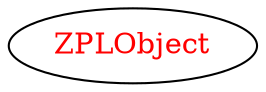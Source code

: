 digraph dependencyGraph {
 concentrate=true;
 ranksep="2.0";
 rankdir="LR"; 
 splines="ortho";
"ZPLObject" [fontcolor="red"];
}